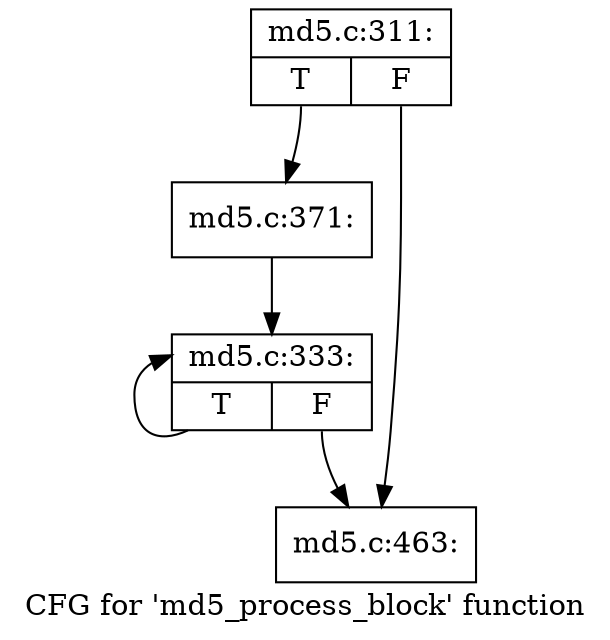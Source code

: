 digraph "CFG for 'md5_process_block' function" {
	label="CFG for 'md5_process_block' function";

	Node0xc489270 [shape=record,label="{md5.c:311:|{<s0>T|<s1>F}}"];
	Node0xc489270:s0 -> Node0xc4f9030;
	Node0xc489270:s1 -> Node0xc4a1830;
	Node0xc4f9030 [shape=record,label="{md5.c:371:}"];
	Node0xc4f9030 -> Node0xc4a1af0;
	Node0xc4a1af0 [shape=record,label="{md5.c:333:|{<s0>T|<s1>F}}"];
	Node0xc4a1af0:s0 -> Node0xc4a1af0;
	Node0xc4a1af0:s1 -> Node0xc4a1830;
	Node0xc4a1830 [shape=record,label="{md5.c:463:}"];
}
